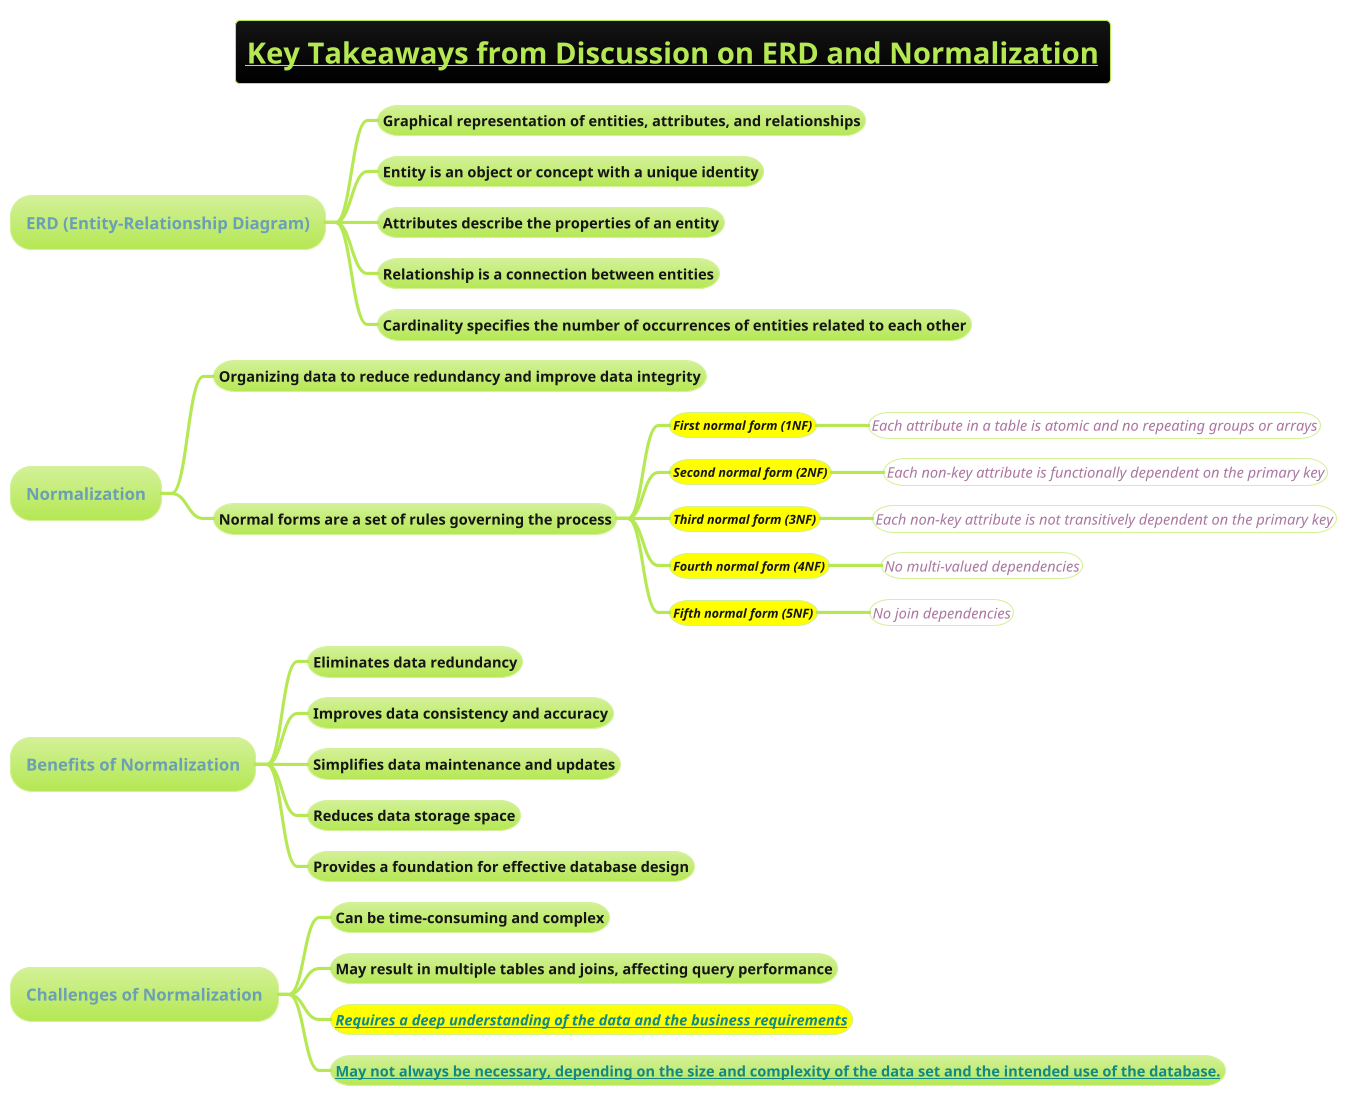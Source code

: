 @startmindmap

title = __Key Takeaways from Discussion on ERD and Normalization__
!theme hacker


* ERD (Entity-Relationship Diagram)
** Graphical representation of entities, attributes, and relationships
** Entity is an object or concept with a unique identity
** Attributes describe the properties of an entity
** Relationship is a connection between entities
** Cardinality specifies the number of occurrences of entities related to each other

* **Normalization**
** Organizing data to reduce redundancy and improve data integrity
** Normal forms are a set of rules governing the process
***[#yellow] ====**First normal form (1NF)**
****[#white] ====<size:14>Each attribute in a table is atomic and no repeating groups or arrays
***[#yellow] ====**Second normal form (2NF)**
****[#white] ====<size:14>Each non-key attribute is functionally dependent on the primary key
***[#yellow] ====**Third normal form (3NF)**
****[#white] ====<size:14>Each non-key attribute is not transitively dependent on the primary key
***[#yellow] ====**Fourth normal form (4NF)**
****[#white] ====<size:14>No multi-valued dependencies
***[#yellow] ====**Fifth normal form (5NF)**
****[#white] ====<size:14>No join dependencies

* **Benefits of Normalization**
** Eliminates data redundancy
** Improves data consistency and accuracy
** Simplifies data maintenance and updates
** Reduces data storage space
** Provides a foundation for effective database design

* **Challenges of Normalization**
** Can be time-consuming and complex
** May result in multiple tables and joins, affecting query performance
**[#yellow] ====<color #118888>**__Requires a deep understanding of the data and the business requirements__**</color>
** <color #118888>**__May not always be necessary, depending on the size and complexity of the data set and the intended use of the database.__**</color>

@endmindmap
